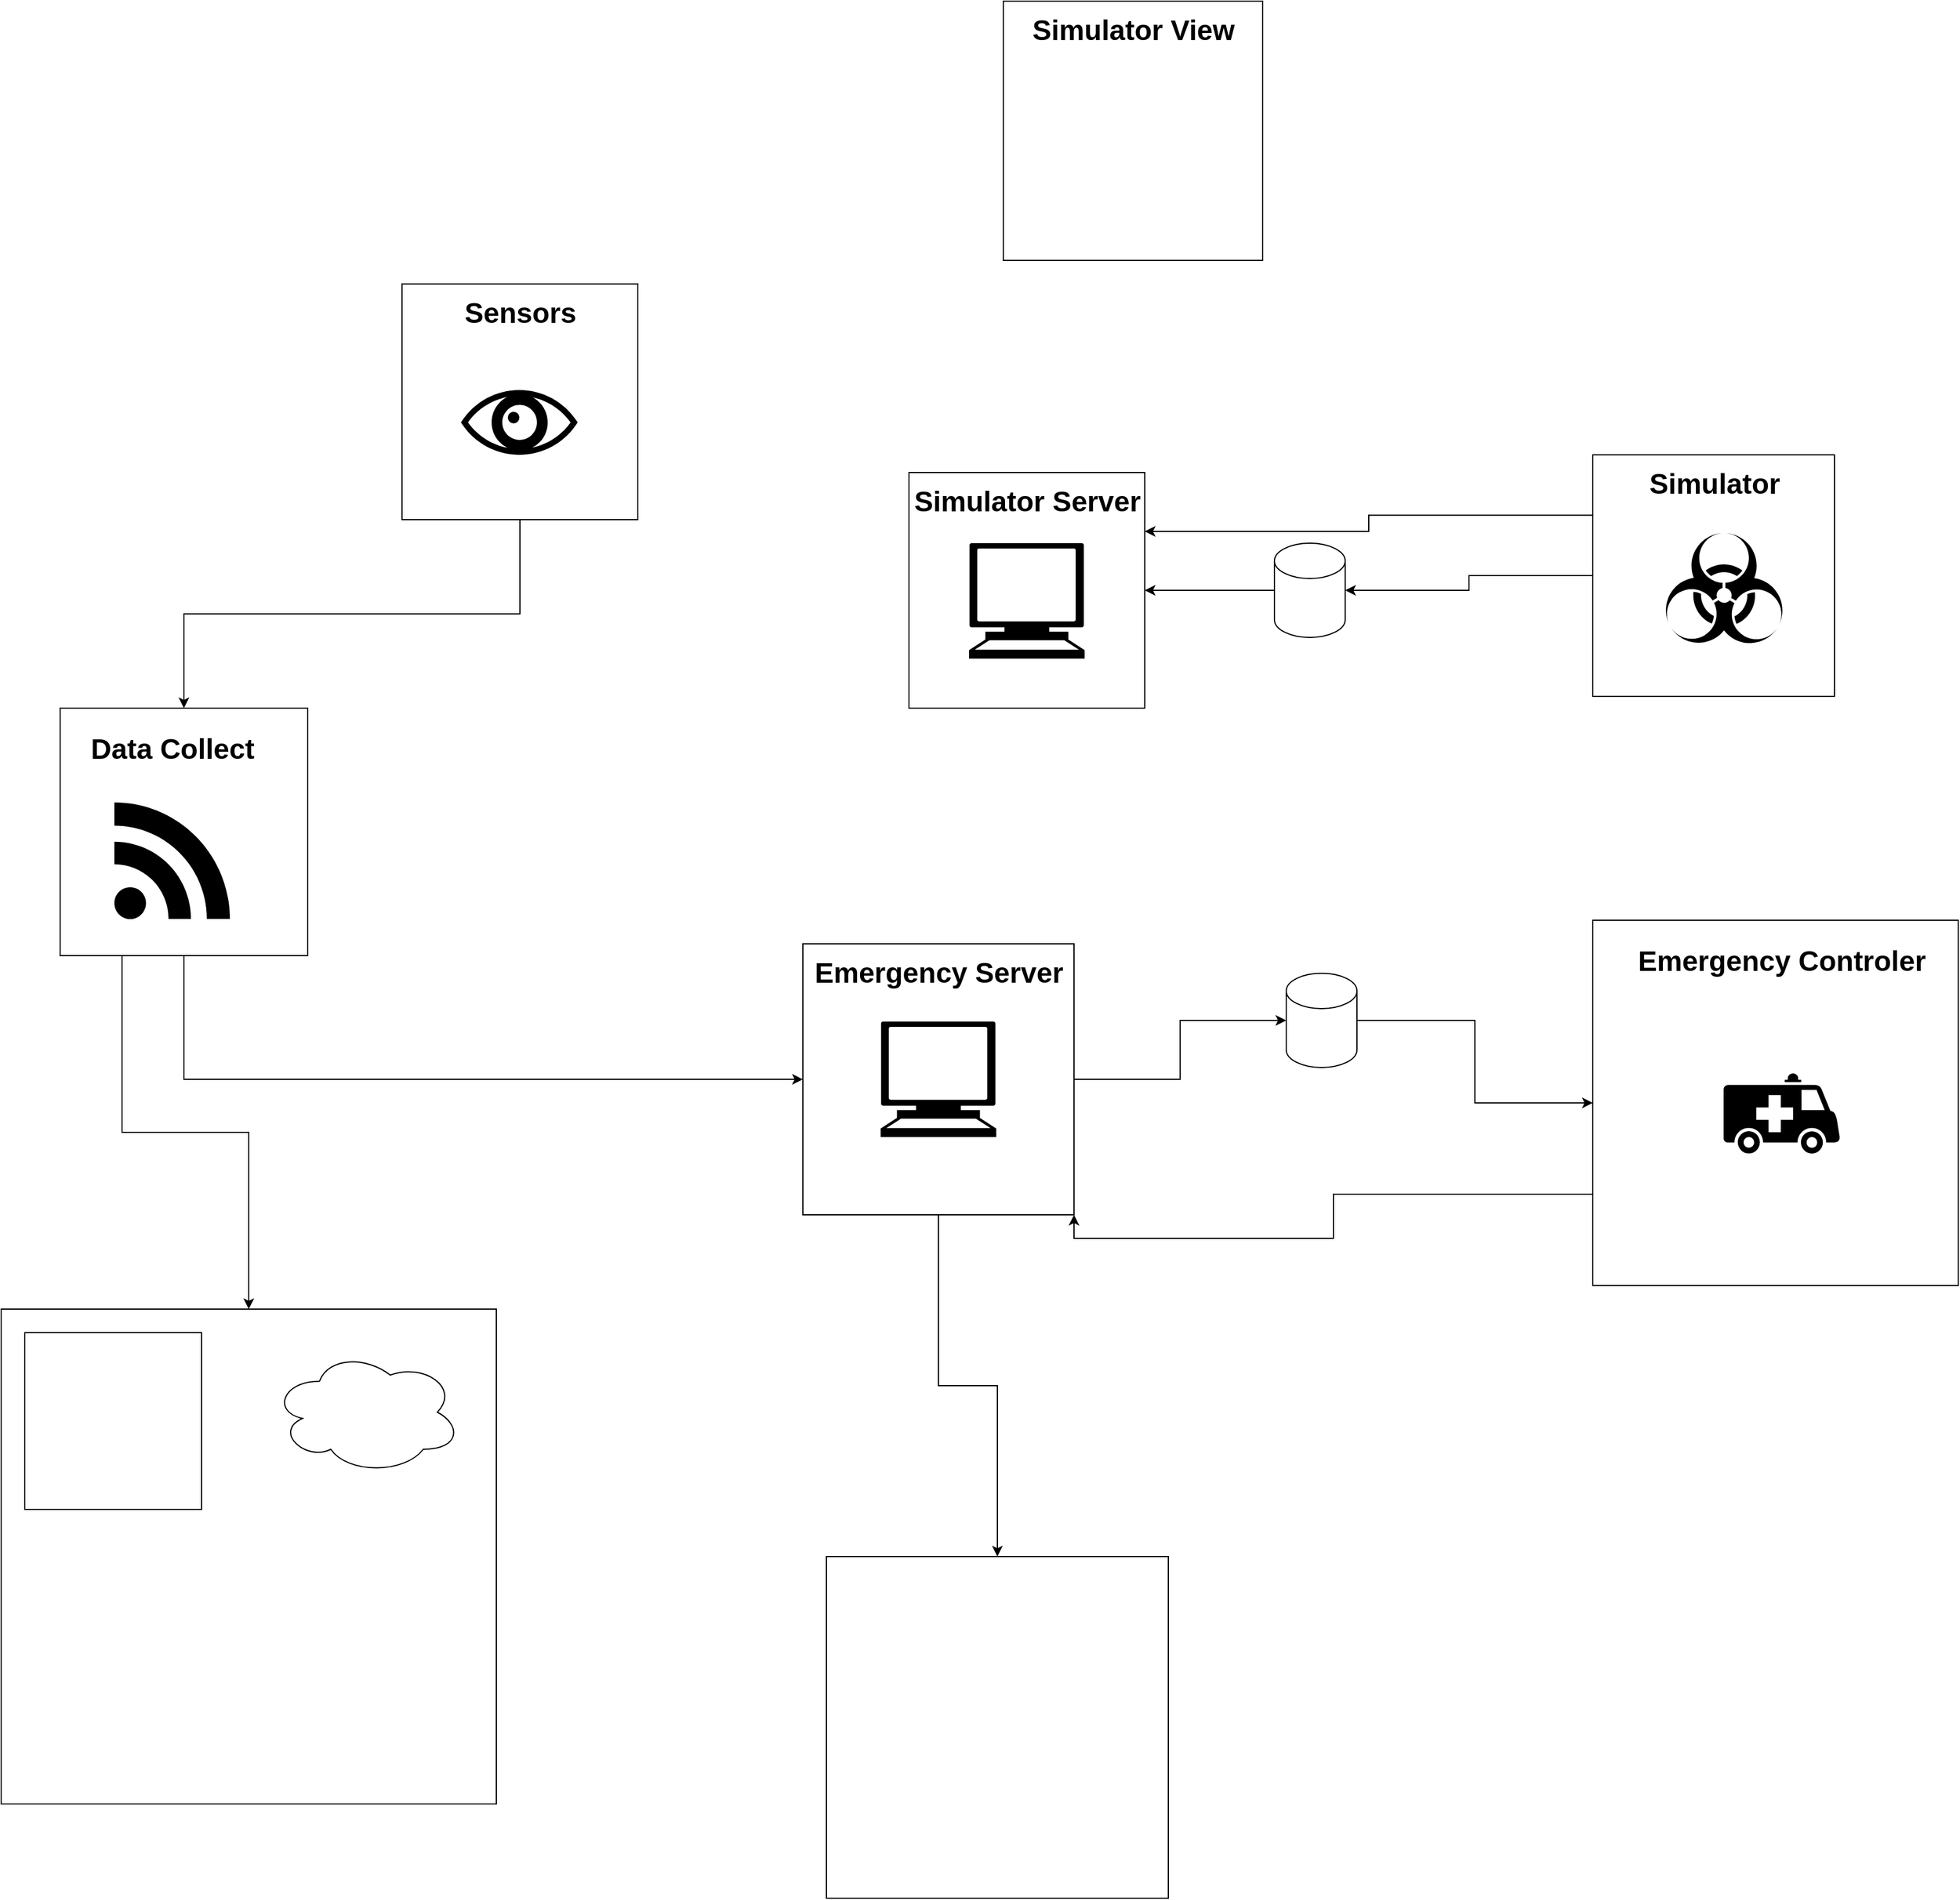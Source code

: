 <mxfile version="13.11.0" type="github">
  <diagram id="p3vPmYisS7ZTwc7BDrno" name="Page-1">
    <mxGraphModel dx="2889" dy="1123" grid="1" gridSize="10" guides="1" tooltips="1" connect="1" arrows="1" fold="1" page="1" pageScale="1" pageWidth="827" pageHeight="1169" math="0" shadow="0">
      <root>
        <mxCell id="0" />
        <mxCell id="1" parent="0" />
        <mxCell id="Op86OD81ZePwcXdHFRyQ-34" style="edgeStyle=orthogonalEdgeStyle;rounded=0;orthogonalLoop=1;jettySize=auto;html=1;exitX=0.5;exitY=1;exitDx=0;exitDy=0;" edge="1" parent="1" source="Op86OD81ZePwcXdHFRyQ-1" target="Op86OD81ZePwcXdHFRyQ-2">
          <mxGeometry relative="1" as="geometry" />
        </mxCell>
        <mxCell id="Op86OD81ZePwcXdHFRyQ-1" value="" style="whiteSpace=wrap;html=1;aspect=fixed;" vertex="1" parent="1">
          <mxGeometry x="-140" y="350" width="200" height="200" as="geometry" />
        </mxCell>
        <mxCell id="Op86OD81ZePwcXdHFRyQ-36" style="edgeStyle=orthogonalEdgeStyle;rounded=0;orthogonalLoop=1;jettySize=auto;html=1;exitX=0.5;exitY=1;exitDx=0;exitDy=0;entryX=0;entryY=0.5;entryDx=0;entryDy=0;" edge="1" parent="1" source="Op86OD81ZePwcXdHFRyQ-2" target="Op86OD81ZePwcXdHFRyQ-9">
          <mxGeometry relative="1" as="geometry" />
        </mxCell>
        <mxCell id="Op86OD81ZePwcXdHFRyQ-37" style="edgeStyle=orthogonalEdgeStyle;rounded=0;orthogonalLoop=1;jettySize=auto;html=1;exitX=0.25;exitY=1;exitDx=0;exitDy=0;" edge="1" parent="1" source="Op86OD81ZePwcXdHFRyQ-2" target="Op86OD81ZePwcXdHFRyQ-10">
          <mxGeometry relative="1" as="geometry" />
        </mxCell>
        <mxCell id="Op86OD81ZePwcXdHFRyQ-2" value="" style="whiteSpace=wrap;html=1;aspect=fixed;" vertex="1" parent="1">
          <mxGeometry x="-430" y="710" width="210" height="210" as="geometry" />
        </mxCell>
        <mxCell id="Op86OD81ZePwcXdHFRyQ-3" value="" style="whiteSpace=wrap;html=1;aspect=fixed;" vertex="1" parent="1">
          <mxGeometry x="290" y="510" width="200" height="200" as="geometry" />
        </mxCell>
        <mxCell id="Op86OD81ZePwcXdHFRyQ-4" value="" style="whiteSpace=wrap;html=1;aspect=fixed;" vertex="1" parent="1">
          <mxGeometry x="370" y="110" width="220" height="220" as="geometry" />
        </mxCell>
        <mxCell id="Op86OD81ZePwcXdHFRyQ-44" style="edgeStyle=orthogonalEdgeStyle;rounded=0;orthogonalLoop=1;jettySize=auto;html=1;exitX=0;exitY=0.5;exitDx=0;exitDy=0;exitPerimeter=0;" edge="1" parent="1" source="Op86OD81ZePwcXdHFRyQ-5" target="Op86OD81ZePwcXdHFRyQ-3">
          <mxGeometry relative="1" as="geometry" />
        </mxCell>
        <mxCell id="Op86OD81ZePwcXdHFRyQ-5" value="" style="shape=cylinder3;whiteSpace=wrap;html=1;boundedLbl=1;backgroundOutline=1;size=15;" vertex="1" parent="1">
          <mxGeometry x="600" y="570" width="60" height="80" as="geometry" />
        </mxCell>
        <mxCell id="Op86OD81ZePwcXdHFRyQ-45" style="edgeStyle=orthogonalEdgeStyle;rounded=0;orthogonalLoop=1;jettySize=auto;html=1;exitX=0;exitY=0.25;exitDx=0;exitDy=0;entryX=1;entryY=0.25;entryDx=0;entryDy=0;" edge="1" parent="1" source="Op86OD81ZePwcXdHFRyQ-6" target="Op86OD81ZePwcXdHFRyQ-3">
          <mxGeometry relative="1" as="geometry" />
        </mxCell>
        <mxCell id="Op86OD81ZePwcXdHFRyQ-6" value="" style="whiteSpace=wrap;html=1;aspect=fixed;" vertex="1" parent="1">
          <mxGeometry x="870" y="495" width="205" height="205" as="geometry" />
        </mxCell>
        <mxCell id="Op86OD81ZePwcXdHFRyQ-40" style="edgeStyle=orthogonalEdgeStyle;rounded=0;orthogonalLoop=1;jettySize=auto;html=1;exitX=1;exitY=0.5;exitDx=0;exitDy=0;exitPerimeter=0;" edge="1" parent="1" source="Op86OD81ZePwcXdHFRyQ-7" target="Op86OD81ZePwcXdHFRyQ-8">
          <mxGeometry relative="1" as="geometry" />
        </mxCell>
        <mxCell id="Op86OD81ZePwcXdHFRyQ-7" value="" style="shape=cylinder3;whiteSpace=wrap;html=1;boundedLbl=1;backgroundOutline=1;size=15;" vertex="1" parent="1">
          <mxGeometry x="610" y="935" width="60" height="80" as="geometry" />
        </mxCell>
        <mxCell id="Op86OD81ZePwcXdHFRyQ-42" style="edgeStyle=orthogonalEdgeStyle;rounded=0;orthogonalLoop=1;jettySize=auto;html=1;exitX=0;exitY=0.75;exitDx=0;exitDy=0;entryX=1;entryY=1;entryDx=0;entryDy=0;" edge="1" parent="1" source="Op86OD81ZePwcXdHFRyQ-8" target="Op86OD81ZePwcXdHFRyQ-9">
          <mxGeometry relative="1" as="geometry" />
        </mxCell>
        <mxCell id="Op86OD81ZePwcXdHFRyQ-8" value="" style="whiteSpace=wrap;html=1;aspect=fixed;" vertex="1" parent="1">
          <mxGeometry x="870" y="890" width="310" height="310" as="geometry" />
        </mxCell>
        <mxCell id="Op86OD81ZePwcXdHFRyQ-38" style="edgeStyle=orthogonalEdgeStyle;rounded=0;orthogonalLoop=1;jettySize=auto;html=1;exitX=1;exitY=0.5;exitDx=0;exitDy=0;entryX=0;entryY=0.5;entryDx=0;entryDy=0;entryPerimeter=0;" edge="1" parent="1" source="Op86OD81ZePwcXdHFRyQ-9" target="Op86OD81ZePwcXdHFRyQ-7">
          <mxGeometry relative="1" as="geometry" />
        </mxCell>
        <mxCell id="Op86OD81ZePwcXdHFRyQ-39" style="edgeStyle=orthogonalEdgeStyle;rounded=0;orthogonalLoop=1;jettySize=auto;html=1;exitX=0.5;exitY=1;exitDx=0;exitDy=0;" edge="1" parent="1" source="Op86OD81ZePwcXdHFRyQ-9" target="Op86OD81ZePwcXdHFRyQ-11">
          <mxGeometry relative="1" as="geometry" />
        </mxCell>
        <mxCell id="Op86OD81ZePwcXdHFRyQ-9" value="" style="whiteSpace=wrap;html=1;aspect=fixed;" vertex="1" parent="1">
          <mxGeometry x="200" y="910" width="230" height="230" as="geometry" />
        </mxCell>
        <mxCell id="Op86OD81ZePwcXdHFRyQ-10" value="" style="whiteSpace=wrap;html=1;aspect=fixed;" vertex="1" parent="1">
          <mxGeometry x="-480" y="1220" width="420" height="420" as="geometry" />
        </mxCell>
        <mxCell id="Op86OD81ZePwcXdHFRyQ-11" value="" style="whiteSpace=wrap;html=1;aspect=fixed;" vertex="1" parent="1">
          <mxGeometry x="220" y="1430" width="290" height="290" as="geometry" />
        </mxCell>
        <mxCell id="Op86OD81ZePwcXdHFRyQ-13" value="" style="whiteSpace=wrap;html=1;aspect=fixed;" vertex="1" parent="1">
          <mxGeometry x="-460" y="1240" width="150" height="150" as="geometry" />
        </mxCell>
        <mxCell id="Op86OD81ZePwcXdHFRyQ-14" value="" style="ellipse;shape=cloud;whiteSpace=wrap;html=1;" vertex="1" parent="1">
          <mxGeometry x="-250" y="1255" width="160" height="105" as="geometry" />
        </mxCell>
        <mxCell id="Op86OD81ZePwcXdHFRyQ-17" value="Sensors" style="text;strokeColor=none;fillColor=none;html=1;fontSize=24;fontStyle=1;verticalAlign=middle;align=center;" vertex="1" parent="1">
          <mxGeometry x="-90" y="350" width="100" height="50" as="geometry" />
        </mxCell>
        <mxCell id="Op86OD81ZePwcXdHFRyQ-18" value="Data Collect" style="text;strokeColor=none;fillColor=none;html=1;fontSize=24;fontStyle=1;verticalAlign=middle;align=center;" vertex="1" parent="1">
          <mxGeometry x="-385" y="720" width="100" height="50" as="geometry" />
        </mxCell>
        <mxCell id="Op86OD81ZePwcXdHFRyQ-19" value="Simulator View" style="text;strokeColor=none;fillColor=none;html=1;fontSize=24;fontStyle=1;verticalAlign=middle;align=center;" vertex="1" parent="1">
          <mxGeometry x="430" y="110" width="100" height="50" as="geometry" />
        </mxCell>
        <mxCell id="Op86OD81ZePwcXdHFRyQ-20" value="Simulator Server" style="text;strokeColor=none;fillColor=none;html=1;fontSize=24;fontStyle=1;verticalAlign=middle;align=center;" vertex="1" parent="1">
          <mxGeometry x="340" y="510" width="100" height="50" as="geometry" />
        </mxCell>
        <mxCell id="Op86OD81ZePwcXdHFRyQ-21" value="Emergency Server" style="text;strokeColor=none;fillColor=none;html=1;fontSize=24;fontStyle=1;verticalAlign=middle;align=center;" vertex="1" parent="1">
          <mxGeometry x="265" y="910" width="100" height="50" as="geometry" />
        </mxCell>
        <mxCell id="Op86OD81ZePwcXdHFRyQ-22" value="Simulator" style="text;strokeColor=none;fillColor=none;html=1;fontSize=24;fontStyle=1;verticalAlign=middle;align=center;" vertex="1" parent="1">
          <mxGeometry x="922.5" y="495" width="100" height="50" as="geometry" />
        </mxCell>
        <mxCell id="Op86OD81ZePwcXdHFRyQ-23" value="Emergency Controler" style="text;strokeColor=none;fillColor=none;html=1;fontSize=24;fontStyle=1;verticalAlign=middle;align=center;" vertex="1" parent="1">
          <mxGeometry x="980" y="900" width="100" height="50" as="geometry" />
        </mxCell>
        <mxCell id="Op86OD81ZePwcXdHFRyQ-28" value="" style="shape=mxgraph.signs.transportation.ambulance;html=1;pointerEvents=1;fillColor=#000000;strokeColor=none;verticalLabelPosition=bottom;verticalAlign=top;align=center;" vertex="1" parent="1">
          <mxGeometry x="981" y="1020" width="99" height="68" as="geometry" />
        </mxCell>
        <mxCell id="Op86OD81ZePwcXdHFRyQ-29" value="" style="shape=mxgraph.signs.tech.computer;html=1;pointerEvents=1;fillColor=#000000;strokeColor=none;verticalLabelPosition=bottom;verticalAlign=top;align=center;" vertex="1" parent="1">
          <mxGeometry x="266" y="976" width="98" height="98" as="geometry" />
        </mxCell>
        <mxCell id="Op86OD81ZePwcXdHFRyQ-30" value="" style="shape=mxgraph.signs.healthcare.eye;html=1;pointerEvents=1;fillColor=#000000;strokeColor=none;verticalLabelPosition=bottom;verticalAlign=top;align=center;" vertex="1" parent="1">
          <mxGeometry x="-90" y="440" width="99" height="55" as="geometry" />
        </mxCell>
        <mxCell id="Op86OD81ZePwcXdHFRyQ-31" value="" style="shape=mxgraph.signs.tech.computer;html=1;pointerEvents=1;fillColor=#000000;strokeColor=none;verticalLabelPosition=bottom;verticalAlign=top;align=center;" vertex="1" parent="1">
          <mxGeometry x="341" y="570" width="98" height="98" as="geometry" />
        </mxCell>
        <mxCell id="Op86OD81ZePwcXdHFRyQ-32" value="" style="shape=mxgraph.signs.safety.biohazard;html=1;pointerEvents=1;fillColor=#000000;strokeColor=none;verticalLabelPosition=bottom;verticalAlign=top;align=center;" vertex="1" parent="1">
          <mxGeometry x="928.5" y="561.5" width="106" height="97" as="geometry" />
        </mxCell>
        <mxCell id="Op86OD81ZePwcXdHFRyQ-33" value="" style="shape=mxgraph.signs.tech.rss;html=1;pointerEvents=1;fillColor=#000000;strokeColor=none;verticalLabelPosition=bottom;verticalAlign=top;align=center;" vertex="1" parent="1">
          <mxGeometry x="-384" y="790" width="98" height="99" as="geometry" />
        </mxCell>
        <mxCell id="Op86OD81ZePwcXdHFRyQ-43" style="edgeStyle=orthogonalEdgeStyle;rounded=0;orthogonalLoop=1;jettySize=auto;html=1;exitX=0;exitY=0.5;exitDx=0;exitDy=0;entryX=1;entryY=0.5;entryDx=0;entryDy=0;entryPerimeter=0;" edge="1" parent="1" source="Op86OD81ZePwcXdHFRyQ-6" target="Op86OD81ZePwcXdHFRyQ-5">
          <mxGeometry relative="1" as="geometry" />
        </mxCell>
      </root>
    </mxGraphModel>
  </diagram>
</mxfile>
